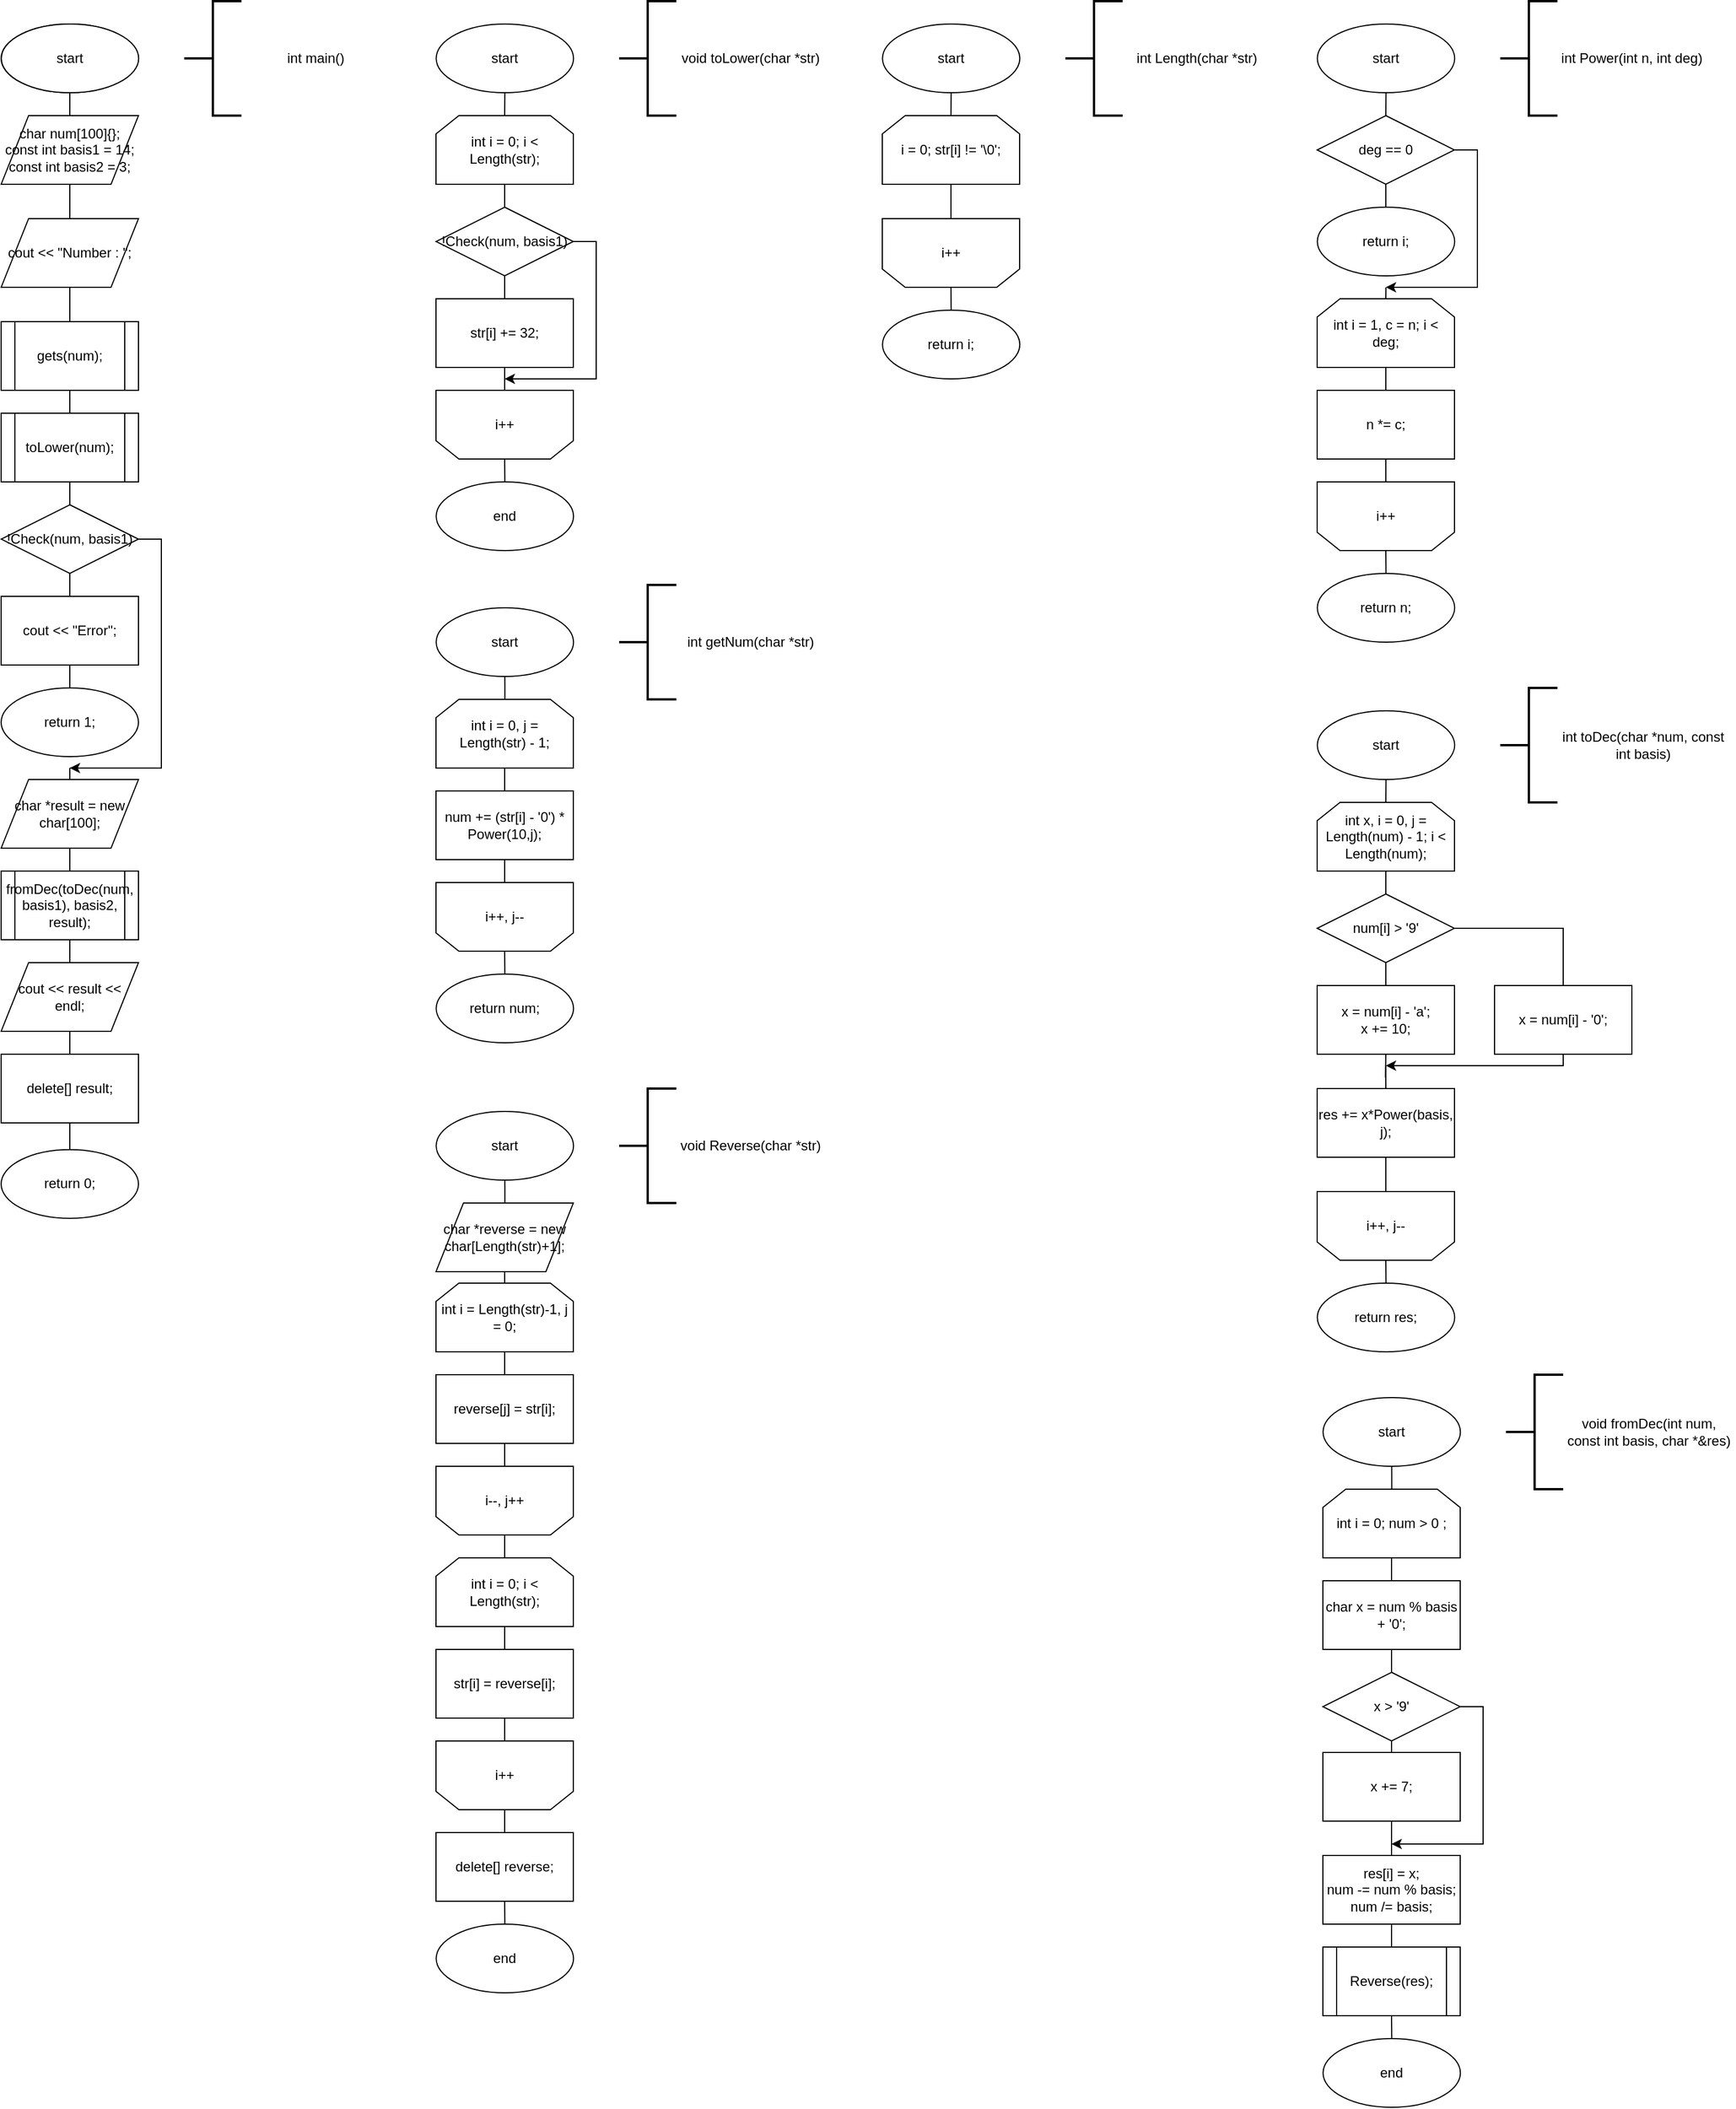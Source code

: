 <mxfile version="12.1.0" type="device" pages="1"><diagram id="AvV-n14CpJL2ZODsBju_" name="Page-1"><mxGraphModel dx="1443" dy="827" grid="1" gridSize="10" guides="1" tooltips="1" connect="1" arrows="1" fold="1" page="1" pageScale="1" pageWidth="1654" pageHeight="2336" math="0" shadow="0"><root><mxCell id="0"/><mxCell id="1" parent="0"/><mxCell id="4SJU9rsCnEx8kPvi0tnj-10" style="edgeStyle=orthogonalEdgeStyle;rounded=0;orthogonalLoop=1;jettySize=auto;html=1;exitX=0.5;exitY=1;exitDx=0;exitDy=0;entryX=0.5;entryY=0;entryDx=0;entryDy=0;endArrow=none;endFill=0;" edge="1" parent="1" source="4SJU9rsCnEx8kPvi0tnj-1" target="4SJU9rsCnEx8kPvi0tnj-8"><mxGeometry relative="1" as="geometry"/></mxCell><mxCell id="4SJU9rsCnEx8kPvi0tnj-1" value="start" style="ellipse;whiteSpace=wrap;html=1;" vertex="1" parent="1"><mxGeometry x="70" y="160" width="120" height="60" as="geometry"/></mxCell><mxCell id="4SJU9rsCnEx8kPvi0tnj-6" value="" style="strokeWidth=2;html=1;shape=mxgraph.flowchart.annotation_2;align=left;labelPosition=right;pointerEvents=1;connectable=0;" vertex="1" parent="1"><mxGeometry x="230" y="140" width="50" height="100" as="geometry"/></mxCell><mxCell id="4SJU9rsCnEx8kPvi0tnj-7" value="&lt;div&gt;int main()&lt;/div&gt;" style="text;html=1;strokeColor=none;fillColor=none;align=center;verticalAlign=middle;whiteSpace=wrap;rounded=0;" vertex="1" parent="1"><mxGeometry x="270" y="150" width="150" height="80" as="geometry"/></mxCell><mxCell id="4SJU9rsCnEx8kPvi0tnj-12" style="edgeStyle=orthogonalEdgeStyle;rounded=0;orthogonalLoop=1;jettySize=auto;html=1;exitX=0.5;exitY=1;exitDx=0;exitDy=0;entryX=0.5;entryY=0;entryDx=0;entryDy=0;endArrow=none;endFill=0;" edge="1" parent="1" source="4SJU9rsCnEx8kPvi0tnj-8" target="4SJU9rsCnEx8kPvi0tnj-11"><mxGeometry relative="1" as="geometry"/></mxCell><mxCell id="4SJU9rsCnEx8kPvi0tnj-8" value="&lt;div&gt;char num[100]{};&lt;/div&gt;&lt;div&gt;const int basis1 = 14;&lt;/div&gt;&lt;div&gt;const int basis2 = 3;&lt;/div&gt;" style="shape=parallelogram;perimeter=parallelogramPerimeter;whiteSpace=wrap;html=1;" vertex="1" parent="1"><mxGeometry x="70" y="240" width="120" height="60" as="geometry"/></mxCell><mxCell id="4SJU9rsCnEx8kPvi0tnj-14" style="edgeStyle=orthogonalEdgeStyle;rounded=0;orthogonalLoop=1;jettySize=auto;html=1;exitX=0.5;exitY=1;exitDx=0;exitDy=0;entryX=0.5;entryY=0;entryDx=0;entryDy=0;endArrow=none;endFill=0;" edge="1" parent="1" source="4SJU9rsCnEx8kPvi0tnj-11" target="4SJU9rsCnEx8kPvi0tnj-13"><mxGeometry relative="1" as="geometry"/></mxCell><mxCell id="4SJU9rsCnEx8kPvi0tnj-11" value="cout &amp;lt;&amp;lt; &quot;Number : &quot;;" style="shape=parallelogram;perimeter=parallelogramPerimeter;whiteSpace=wrap;html=1;" vertex="1" parent="1"><mxGeometry x="70" y="330" width="120" height="60" as="geometry"/></mxCell><mxCell id="4SJU9rsCnEx8kPvi0tnj-16" style="edgeStyle=orthogonalEdgeStyle;rounded=0;orthogonalLoop=1;jettySize=auto;html=1;exitX=0.5;exitY=1;exitDx=0;exitDy=0;entryX=0.5;entryY=0;entryDx=0;entryDy=0;endArrow=none;endFill=0;" edge="1" parent="1" source="4SJU9rsCnEx8kPvi0tnj-13" target="4SJU9rsCnEx8kPvi0tnj-15"><mxGeometry relative="1" as="geometry"/></mxCell><mxCell id="4SJU9rsCnEx8kPvi0tnj-13" value="gets(num);" style="shape=process;whiteSpace=wrap;html=1;backgroundOutline=1;" vertex="1" parent="1"><mxGeometry x="70" y="420" width="120" height="60" as="geometry"/></mxCell><mxCell id="4SJU9rsCnEx8kPvi0tnj-18" style="edgeStyle=orthogonalEdgeStyle;rounded=0;orthogonalLoop=1;jettySize=auto;html=1;exitX=0.5;exitY=1;exitDx=0;exitDy=0;entryX=0.5;entryY=0;entryDx=0;entryDy=0;endArrow=none;endFill=0;" edge="1" parent="1" source="4SJU9rsCnEx8kPvi0tnj-15" target="4SJU9rsCnEx8kPvi0tnj-17"><mxGeometry relative="1" as="geometry"/></mxCell><mxCell id="4SJU9rsCnEx8kPvi0tnj-15" value="toLower(num);" style="shape=process;whiteSpace=wrap;html=1;backgroundOutline=1;" vertex="1" parent="1"><mxGeometry x="70" y="500" width="120" height="60" as="geometry"/></mxCell><mxCell id="4SJU9rsCnEx8kPvi0tnj-22" style="edgeStyle=orthogonalEdgeStyle;rounded=0;orthogonalLoop=1;jettySize=auto;html=1;exitX=0.5;exitY=1;exitDx=0;exitDy=0;entryX=0.5;entryY=0;entryDx=0;entryDy=0;endArrow=none;endFill=0;" edge="1" parent="1" source="4SJU9rsCnEx8kPvi0tnj-17" target="4SJU9rsCnEx8kPvi0tnj-21"><mxGeometry relative="1" as="geometry"/></mxCell><mxCell id="4SJU9rsCnEx8kPvi0tnj-25" style="edgeStyle=orthogonalEdgeStyle;rounded=0;orthogonalLoop=1;jettySize=auto;html=1;exitX=1;exitY=0.5;exitDx=0;exitDy=0;endArrow=none;endFill=0;" edge="1" parent="1" source="4SJU9rsCnEx8kPvi0tnj-17"><mxGeometry relative="1" as="geometry"><mxPoint x="130.0" y="810" as="targetPoint"/><Array as="points"><mxPoint x="210" y="610"/><mxPoint x="210" y="810"/></Array></mxGeometry></mxCell><mxCell id="4SJU9rsCnEx8kPvi0tnj-17" value="!Check(num, basis1)" style="rhombus;whiteSpace=wrap;html=1;" vertex="1" parent="1"><mxGeometry x="70" y="580" width="120" height="60" as="geometry"/></mxCell><mxCell id="4SJU9rsCnEx8kPvi0tnj-19" value="return 1;" style="ellipse;whiteSpace=wrap;html=1;" vertex="1" parent="1"><mxGeometry x="70" y="740" width="120" height="60" as="geometry"/></mxCell><mxCell id="4SJU9rsCnEx8kPvi0tnj-23" style="edgeStyle=orthogonalEdgeStyle;rounded=0;orthogonalLoop=1;jettySize=auto;html=1;exitX=0.5;exitY=1;exitDx=0;exitDy=0;entryX=0.5;entryY=0;entryDx=0;entryDy=0;endArrow=none;endFill=0;" edge="1" parent="1" source="4SJU9rsCnEx8kPvi0tnj-21" target="4SJU9rsCnEx8kPvi0tnj-19"><mxGeometry relative="1" as="geometry"/></mxCell><mxCell id="4SJU9rsCnEx8kPvi0tnj-21" value="cout &amp;lt;&amp;lt; &quot;Error&quot;;" style="rounded=0;whiteSpace=wrap;html=1;" vertex="1" parent="1"><mxGeometry x="70" y="660" width="120" height="60" as="geometry"/></mxCell><mxCell id="4SJU9rsCnEx8kPvi0tnj-26" style="edgeStyle=orthogonalEdgeStyle;rounded=0;orthogonalLoop=1;jettySize=auto;html=1;endArrow=classic;endFill=1;" edge="1" parent="1"><mxGeometry relative="1" as="geometry"><mxPoint x="130" y="810" as="targetPoint"/><mxPoint x="150" y="810" as="sourcePoint"/></mxGeometry></mxCell><mxCell id="4SJU9rsCnEx8kPvi0tnj-27" style="edgeStyle=orthogonalEdgeStyle;rounded=0;orthogonalLoop=1;jettySize=auto;html=1;exitX=0.5;exitY=0;exitDx=0;exitDy=0;endArrow=none;endFill=0;" edge="1" parent="1" source="4SJU9rsCnEx8kPvi0tnj-24"><mxGeometry relative="1" as="geometry"><mxPoint x="130" y="810" as="targetPoint"/></mxGeometry></mxCell><mxCell id="4SJU9rsCnEx8kPvi0tnj-29" style="edgeStyle=orthogonalEdgeStyle;rounded=0;orthogonalLoop=1;jettySize=auto;html=1;exitX=0.5;exitY=1;exitDx=0;exitDy=0;endArrow=none;endFill=0;" edge="1" parent="1" source="4SJU9rsCnEx8kPvi0tnj-24" target="4SJU9rsCnEx8kPvi0tnj-28"><mxGeometry relative="1" as="geometry"/></mxCell><mxCell id="4SJU9rsCnEx8kPvi0tnj-24" value="char *result = new char[100];" style="shape=parallelogram;perimeter=parallelogramPerimeter;whiteSpace=wrap;html=1;" vertex="1" parent="1"><mxGeometry x="70" y="820" width="120" height="60" as="geometry"/></mxCell><mxCell id="4SJU9rsCnEx8kPvi0tnj-33" style="edgeStyle=orthogonalEdgeStyle;rounded=0;orthogonalLoop=1;jettySize=auto;html=1;exitX=0.5;exitY=1;exitDx=0;exitDy=0;entryX=0.5;entryY=0;entryDx=0;entryDy=0;endArrow=none;endFill=0;" edge="1" parent="1" source="4SJU9rsCnEx8kPvi0tnj-28" target="4SJU9rsCnEx8kPvi0tnj-32"><mxGeometry relative="1" as="geometry"/></mxCell><mxCell id="4SJU9rsCnEx8kPvi0tnj-28" value="fromDec(toDec(num, basis1), basis2, result);" style="shape=process;whiteSpace=wrap;html=1;backgroundOutline=1;" vertex="1" parent="1"><mxGeometry x="70" y="900" width="120" height="60" as="geometry"/></mxCell><mxCell id="4SJU9rsCnEx8kPvi0tnj-35" style="edgeStyle=orthogonalEdgeStyle;rounded=0;orthogonalLoop=1;jettySize=auto;html=1;entryX=0.5;entryY=0;entryDx=0;entryDy=0;endArrow=none;endFill=0;" edge="1" parent="1" source="4SJU9rsCnEx8kPvi0tnj-32" target="4SJU9rsCnEx8kPvi0tnj-34"><mxGeometry relative="1" as="geometry"/></mxCell><mxCell id="4SJU9rsCnEx8kPvi0tnj-32" value="cout &amp;lt;&amp;lt; result &amp;lt;&amp;lt; endl;" style="shape=parallelogram;perimeter=parallelogramPerimeter;whiteSpace=wrap;html=1;" vertex="1" parent="1"><mxGeometry x="70" y="980" width="120" height="60" as="geometry"/></mxCell><mxCell id="4SJU9rsCnEx8kPvi0tnj-37" style="edgeStyle=orthogonalEdgeStyle;rounded=0;orthogonalLoop=1;jettySize=auto;html=1;exitX=0.5;exitY=1;exitDx=0;exitDy=0;entryX=0.5;entryY=0;entryDx=0;entryDy=0;endArrow=none;endFill=0;" edge="1" parent="1" source="4SJU9rsCnEx8kPvi0tnj-34" target="4SJU9rsCnEx8kPvi0tnj-36"><mxGeometry relative="1" as="geometry"/></mxCell><mxCell id="4SJU9rsCnEx8kPvi0tnj-34" value="delete[] result;" style="rounded=0;whiteSpace=wrap;html=1;" vertex="1" parent="1"><mxGeometry x="70" y="1060" width="120" height="60" as="geometry"/></mxCell><mxCell id="4SJU9rsCnEx8kPvi0tnj-36" value="return 0;" style="ellipse;whiteSpace=wrap;html=1;" vertex="1" parent="1"><mxGeometry x="70" y="1143.333" width="120" height="60" as="geometry"/></mxCell><mxCell id="4SJU9rsCnEx8kPvi0tnj-38" value="start" style="ellipse;whiteSpace=wrap;html=1;" vertex="1" parent="1"><mxGeometry x="70.167" y="160" width="120" height="60" as="geometry"/></mxCell><mxCell id="4SJU9rsCnEx8kPvi0tnj-48" style="edgeStyle=orthogonalEdgeStyle;rounded=0;orthogonalLoop=1;jettySize=auto;html=1;exitX=0.5;exitY=1;exitDx=0;exitDy=0;entryX=0.5;entryY=0;entryDx=0;entryDy=0;endArrow=none;endFill=0;" edge="1" parent="1" source="4SJU9rsCnEx8kPvi0tnj-39" target="4SJU9rsCnEx8kPvi0tnj-42"><mxGeometry relative="1" as="geometry"/></mxCell><mxCell id="4SJU9rsCnEx8kPvi0tnj-39" value="start" style="ellipse;whiteSpace=wrap;html=1;" vertex="1" parent="1"><mxGeometry x="450.167" y="160" width="120" height="60" as="geometry"/></mxCell><mxCell id="4SJU9rsCnEx8kPvi0tnj-40" value="" style="strokeWidth=2;html=1;shape=mxgraph.flowchart.annotation_2;align=left;labelPosition=right;pointerEvents=1;connectable=0;" vertex="1" parent="1"><mxGeometry x="610" y="140" width="50" height="100" as="geometry"/></mxCell><mxCell id="4SJU9rsCnEx8kPvi0tnj-41" value="&lt;div&gt;void toLower(char *str)&lt;/div&gt;" style="text;html=1;strokeColor=none;fillColor=none;align=center;verticalAlign=middle;whiteSpace=wrap;rounded=0;" vertex="1" parent="1"><mxGeometry x="650" y="150" width="150" height="80" as="geometry"/></mxCell><mxCell id="4SJU9rsCnEx8kPvi0tnj-49" style="edgeStyle=orthogonalEdgeStyle;rounded=0;orthogonalLoop=1;jettySize=auto;html=1;entryX=0.5;entryY=0;entryDx=0;entryDy=0;endArrow=none;endFill=0;" edge="1" parent="1" source="4SJU9rsCnEx8kPvi0tnj-42" target="4SJU9rsCnEx8kPvi0tnj-44"><mxGeometry relative="1" as="geometry"/></mxCell><mxCell id="4SJU9rsCnEx8kPvi0tnj-42" value="int i = 0; i &amp;lt; Length(str);" style="shape=loopLimit;whiteSpace=wrap;html=1;" vertex="1" parent="1"><mxGeometry x="450" y="240" width="120" height="60" as="geometry"/></mxCell><mxCell id="4SJU9rsCnEx8kPvi0tnj-43" value="i++" style="shape=loopLimit;whiteSpace=wrap;html=1;direction=west;" vertex="1" parent="1"><mxGeometry x="450" y="480" width="120" height="60" as="geometry"/></mxCell><mxCell id="4SJU9rsCnEx8kPvi0tnj-51" style="edgeStyle=orthogonalEdgeStyle;rounded=0;orthogonalLoop=1;jettySize=auto;html=1;exitX=0.5;exitY=1;exitDx=0;exitDy=0;entryX=0.5;entryY=0;entryDx=0;entryDy=0;endArrow=none;endFill=0;" edge="1" parent="1" source="4SJU9rsCnEx8kPvi0tnj-44" target="4SJU9rsCnEx8kPvi0tnj-50"><mxGeometry relative="1" as="geometry"/></mxCell><mxCell id="4SJU9rsCnEx8kPvi0tnj-53" style="edgeStyle=orthogonalEdgeStyle;rounded=0;orthogonalLoop=1;jettySize=auto;html=1;exitX=1;exitY=0.5;exitDx=0;exitDy=0;endArrow=classic;endFill=1;" edge="1" parent="1" source="4SJU9rsCnEx8kPvi0tnj-44"><mxGeometry relative="1" as="geometry"><mxPoint x="510" y="470" as="targetPoint"/><Array as="points"><mxPoint x="590" y="350"/><mxPoint x="590" y="470"/><mxPoint x="510" y="470"/></Array></mxGeometry></mxCell><mxCell id="4SJU9rsCnEx8kPvi0tnj-44" value="!Check(num, basis1)" style="rhombus;whiteSpace=wrap;html=1;" vertex="1" parent="1"><mxGeometry x="450" y="320" width="120" height="60" as="geometry"/></mxCell><mxCell id="4SJU9rsCnEx8kPvi0tnj-52" style="edgeStyle=orthogonalEdgeStyle;rounded=0;orthogonalLoop=1;jettySize=auto;html=1;exitX=0.5;exitY=1;exitDx=0;exitDy=0;entryX=0.5;entryY=1;entryDx=0;entryDy=0;endArrow=none;endFill=0;" edge="1" parent="1" source="4SJU9rsCnEx8kPvi0tnj-50" target="4SJU9rsCnEx8kPvi0tnj-43"><mxGeometry relative="1" as="geometry"/></mxCell><mxCell id="4SJU9rsCnEx8kPvi0tnj-50" value="str[i] += 32;" style="rounded=0;whiteSpace=wrap;html=1;" vertex="1" parent="1"><mxGeometry x="450" y="400" width="120" height="60" as="geometry"/></mxCell><mxCell id="4SJU9rsCnEx8kPvi0tnj-55" style="edgeStyle=orthogonalEdgeStyle;rounded=0;orthogonalLoop=1;jettySize=auto;html=1;exitX=0.5;exitY=0;exitDx=0;exitDy=0;entryX=0.5;entryY=0;entryDx=0;entryDy=0;endArrow=none;endFill=0;" edge="1" parent="1" source="4SJU9rsCnEx8kPvi0tnj-54" target="4SJU9rsCnEx8kPvi0tnj-43"><mxGeometry relative="1" as="geometry"/></mxCell><mxCell id="4SJU9rsCnEx8kPvi0tnj-54" value="end" style="ellipse;whiteSpace=wrap;html=1;" vertex="1" parent="1"><mxGeometry x="450.167" y="560" width="120" height="60" as="geometry"/></mxCell><mxCell id="4SJU9rsCnEx8kPvi0tnj-60" style="edgeStyle=orthogonalEdgeStyle;rounded=0;orthogonalLoop=1;jettySize=auto;html=1;exitX=0.5;exitY=1;exitDx=0;exitDy=0;entryX=0.5;entryY=0;entryDx=0;entryDy=0;endArrow=none;endFill=0;" edge="1" parent="1" source="4SJU9rsCnEx8kPvi0tnj-56" target="4SJU9rsCnEx8kPvi0tnj-59"><mxGeometry relative="1" as="geometry"/></mxCell><mxCell id="4SJU9rsCnEx8kPvi0tnj-56" value="start" style="ellipse;whiteSpace=wrap;html=1;" vertex="1" parent="1"><mxGeometry x="840.167" y="160" width="120" height="60" as="geometry"/></mxCell><mxCell id="4SJU9rsCnEx8kPvi0tnj-57" value="" style="strokeWidth=2;html=1;shape=mxgraph.flowchart.annotation_2;align=left;labelPosition=right;pointerEvents=1;connectable=0;" vertex="1" parent="1"><mxGeometry x="1000" y="140" width="50" height="100" as="geometry"/></mxCell><mxCell id="4SJU9rsCnEx8kPvi0tnj-58" value="&lt;div&gt;int Length(char *str)&lt;/div&gt;" style="text;html=1;strokeColor=none;fillColor=none;align=center;verticalAlign=middle;whiteSpace=wrap;rounded=0;" vertex="1" parent="1"><mxGeometry x="1040" y="150" width="150" height="80" as="geometry"/></mxCell><mxCell id="4SJU9rsCnEx8kPvi0tnj-62" style="edgeStyle=orthogonalEdgeStyle;rounded=0;orthogonalLoop=1;jettySize=auto;html=1;exitX=0.5;exitY=1;exitDx=0;exitDy=0;endArrow=none;endFill=0;entryX=0.5;entryY=1;entryDx=0;entryDy=0;" edge="1" parent="1" source="4SJU9rsCnEx8kPvi0tnj-59" target="4SJU9rsCnEx8kPvi0tnj-61"><mxGeometry relative="1" as="geometry"><mxPoint x="900" y="320" as="targetPoint"/></mxGeometry></mxCell><mxCell id="4SJU9rsCnEx8kPvi0tnj-59" value="i = 0; str[i] != '\0';" style="shape=loopLimit;whiteSpace=wrap;html=1;" vertex="1" parent="1"><mxGeometry x="840" y="240" width="120" height="60" as="geometry"/></mxCell><mxCell id="4SJU9rsCnEx8kPvi0tnj-64" style="edgeStyle=orthogonalEdgeStyle;rounded=0;orthogonalLoop=1;jettySize=auto;html=1;exitX=0.5;exitY=0;exitDx=0;exitDy=0;entryX=0.5;entryY=0;entryDx=0;entryDy=0;endArrow=none;endFill=0;" edge="1" parent="1" source="4SJU9rsCnEx8kPvi0tnj-61" target="4SJU9rsCnEx8kPvi0tnj-63"><mxGeometry relative="1" as="geometry"/></mxCell><mxCell id="4SJU9rsCnEx8kPvi0tnj-61" value="i++" style="shape=loopLimit;whiteSpace=wrap;html=1;direction=west;" vertex="1" parent="1"><mxGeometry x="840" y="330" width="120" height="60" as="geometry"/></mxCell><mxCell id="4SJU9rsCnEx8kPvi0tnj-63" value="return i;" style="ellipse;whiteSpace=wrap;html=1;" vertex="1" parent="1"><mxGeometry x="840.167" y="410" width="120" height="60" as="geometry"/></mxCell><mxCell id="4SJU9rsCnEx8kPvi0tnj-65" value="&lt;div&gt;int Power(int n, int deg)&lt;/div&gt;" style="text;html=1;strokeColor=none;fillColor=none;align=center;verticalAlign=middle;whiteSpace=wrap;rounded=0;" vertex="1" parent="1"><mxGeometry x="1420" y="150" width="150" height="80" as="geometry"/></mxCell><mxCell id="4SJU9rsCnEx8kPvi0tnj-66" value="" style="strokeWidth=2;html=1;shape=mxgraph.flowchart.annotation_2;align=left;labelPosition=right;pointerEvents=1;connectable=0;" vertex="1" parent="1"><mxGeometry x="1380" y="140" width="50" height="100" as="geometry"/></mxCell><mxCell id="4SJU9rsCnEx8kPvi0tnj-69" style="edgeStyle=orthogonalEdgeStyle;rounded=0;orthogonalLoop=1;jettySize=auto;html=1;exitX=0.5;exitY=1;exitDx=0;exitDy=0;entryX=0.5;entryY=0;entryDx=0;entryDy=0;endArrow=none;endFill=0;" edge="1" parent="1" source="4SJU9rsCnEx8kPvi0tnj-67" target="4SJU9rsCnEx8kPvi0tnj-68"><mxGeometry relative="1" as="geometry"/></mxCell><mxCell id="4SJU9rsCnEx8kPvi0tnj-67" value="start" style="ellipse;whiteSpace=wrap;html=1;" vertex="1" parent="1"><mxGeometry x="1220.167" y="160" width="120" height="60" as="geometry"/></mxCell><mxCell id="4SJU9rsCnEx8kPvi0tnj-71" style="edgeStyle=orthogonalEdgeStyle;rounded=0;orthogonalLoop=1;jettySize=auto;html=1;exitX=0.5;exitY=1;exitDx=0;exitDy=0;endArrow=none;endFill=0;" edge="1" parent="1" source="4SJU9rsCnEx8kPvi0tnj-68" target="4SJU9rsCnEx8kPvi0tnj-70"><mxGeometry relative="1" as="geometry"/></mxCell><mxCell id="4SJU9rsCnEx8kPvi0tnj-73" style="edgeStyle=orthogonalEdgeStyle;rounded=0;orthogonalLoop=1;jettySize=auto;html=1;exitX=1;exitY=0.5;exitDx=0;exitDy=0;endArrow=classic;endFill=1;" edge="1" parent="1" source="4SJU9rsCnEx8kPvi0tnj-68"><mxGeometry relative="1" as="geometry"><mxPoint x="1280" y="390" as="targetPoint"/><Array as="points"><mxPoint x="1360" y="270"/><mxPoint x="1360" y="390"/><mxPoint x="1280" y="390"/></Array></mxGeometry></mxCell><mxCell id="4SJU9rsCnEx8kPvi0tnj-68" value="deg == 0" style="rhombus;whiteSpace=wrap;html=1;" vertex="1" parent="1"><mxGeometry x="1220" y="240" width="120" height="60" as="geometry"/></mxCell><mxCell id="4SJU9rsCnEx8kPvi0tnj-70" value="return i;" style="ellipse;whiteSpace=wrap;html=1;" vertex="1" parent="1"><mxGeometry x="1220.167" y="320" width="120" height="60" as="geometry"/></mxCell><mxCell id="4SJU9rsCnEx8kPvi0tnj-74" style="edgeStyle=orthogonalEdgeStyle;rounded=0;orthogonalLoop=1;jettySize=auto;html=1;exitX=0.5;exitY=0;exitDx=0;exitDy=0;endArrow=none;endFill=0;" edge="1" parent="1" source="4SJU9rsCnEx8kPvi0tnj-72"><mxGeometry relative="1" as="geometry"><mxPoint x="1280.111" y="390.111" as="targetPoint"/></mxGeometry></mxCell><mxCell id="4SJU9rsCnEx8kPvi0tnj-77" style="edgeStyle=orthogonalEdgeStyle;rounded=0;orthogonalLoop=1;jettySize=auto;html=1;exitX=0.5;exitY=1;exitDx=0;exitDy=0;entryX=0.5;entryY=0;entryDx=0;entryDy=0;endArrow=none;endFill=0;" edge="1" parent="1" source="4SJU9rsCnEx8kPvi0tnj-72" target="4SJU9rsCnEx8kPvi0tnj-75"><mxGeometry relative="1" as="geometry"/></mxCell><mxCell id="4SJU9rsCnEx8kPvi0tnj-72" value="int i = 1, c = n; i &amp;lt; deg;" style="shape=loopLimit;whiteSpace=wrap;html=1;" vertex="1" parent="1"><mxGeometry x="1220" y="400" width="120" height="60" as="geometry"/></mxCell><mxCell id="4SJU9rsCnEx8kPvi0tnj-79" style="edgeStyle=orthogonalEdgeStyle;rounded=0;orthogonalLoop=1;jettySize=auto;html=1;exitX=0.5;exitY=1;exitDx=0;exitDy=0;entryX=0.5;entryY=1;entryDx=0;entryDy=0;endArrow=none;endFill=0;" edge="1" parent="1" source="4SJU9rsCnEx8kPvi0tnj-75" target="4SJU9rsCnEx8kPvi0tnj-78"><mxGeometry relative="1" as="geometry"/></mxCell><mxCell id="4SJU9rsCnEx8kPvi0tnj-75" value="n *= c;" style="rounded=0;whiteSpace=wrap;html=1;" vertex="1" parent="1"><mxGeometry x="1220" y="480" width="120" height="60" as="geometry"/></mxCell><mxCell id="4SJU9rsCnEx8kPvi0tnj-81" style="edgeStyle=orthogonalEdgeStyle;rounded=0;orthogonalLoop=1;jettySize=auto;html=1;exitX=0.5;exitY=0;exitDx=0;exitDy=0;entryX=0.5;entryY=0;entryDx=0;entryDy=0;endArrow=none;endFill=0;" edge="1" parent="1" source="4SJU9rsCnEx8kPvi0tnj-78" target="4SJU9rsCnEx8kPvi0tnj-80"><mxGeometry relative="1" as="geometry"/></mxCell><mxCell id="4SJU9rsCnEx8kPvi0tnj-78" value="i++" style="shape=loopLimit;whiteSpace=wrap;html=1;direction=west;" vertex="1" parent="1"><mxGeometry x="1220" y="560" width="120" height="60" as="geometry"/></mxCell><mxCell id="4SJU9rsCnEx8kPvi0tnj-80" value="return n;" style="ellipse;whiteSpace=wrap;html=1;" vertex="1" parent="1"><mxGeometry x="1220.167" y="640" width="120" height="60" as="geometry"/></mxCell><mxCell id="4SJU9rsCnEx8kPvi0tnj-88" style="edgeStyle=orthogonalEdgeStyle;rounded=0;orthogonalLoop=1;jettySize=auto;html=1;exitX=0.5;exitY=1;exitDx=0;exitDy=0;endArrow=none;endFill=0;" edge="1" parent="1" source="4SJU9rsCnEx8kPvi0tnj-82" target="4SJU9rsCnEx8kPvi0tnj-85"><mxGeometry relative="1" as="geometry"/></mxCell><mxCell id="4SJU9rsCnEx8kPvi0tnj-82" value="start" style="ellipse;whiteSpace=wrap;html=1;" vertex="1" parent="1"><mxGeometry x="450.167" y="670" width="120" height="60" as="geometry"/></mxCell><mxCell id="4SJU9rsCnEx8kPvi0tnj-83" value="" style="strokeWidth=2;html=1;shape=mxgraph.flowchart.annotation_2;align=left;labelPosition=right;pointerEvents=1;connectable=0;" vertex="1" parent="1"><mxGeometry x="610" y="650" width="50" height="100" as="geometry"/></mxCell><mxCell id="4SJU9rsCnEx8kPvi0tnj-84" value="&lt;div&gt;int getNum(char *str)&lt;/div&gt;" style="text;html=1;strokeColor=none;fillColor=none;align=center;verticalAlign=middle;whiteSpace=wrap;rounded=0;" vertex="1" parent="1"><mxGeometry x="650" y="660" width="150" height="80" as="geometry"/></mxCell><mxCell id="4SJU9rsCnEx8kPvi0tnj-89" style="edgeStyle=orthogonalEdgeStyle;rounded=0;orthogonalLoop=1;jettySize=auto;html=1;exitX=0.5;exitY=1;exitDx=0;exitDy=0;entryX=0.5;entryY=0;entryDx=0;entryDy=0;endArrow=none;endFill=0;" edge="1" parent="1" source="4SJU9rsCnEx8kPvi0tnj-85" target="4SJU9rsCnEx8kPvi0tnj-86"><mxGeometry relative="1" as="geometry"/></mxCell><mxCell id="4SJU9rsCnEx8kPvi0tnj-85" value="int i = 0, j = Length(str) - 1;" style="shape=loopLimit;whiteSpace=wrap;html=1;" vertex="1" parent="1"><mxGeometry x="450" y="750" width="120" height="60" as="geometry"/></mxCell><mxCell id="4SJU9rsCnEx8kPvi0tnj-90" style="edgeStyle=orthogonalEdgeStyle;rounded=0;orthogonalLoop=1;jettySize=auto;html=1;exitX=0.5;exitY=1;exitDx=0;exitDy=0;entryX=0.5;entryY=1;entryDx=0;entryDy=0;endArrow=none;endFill=0;" edge="1" parent="1" source="4SJU9rsCnEx8kPvi0tnj-86" target="4SJU9rsCnEx8kPvi0tnj-87"><mxGeometry relative="1" as="geometry"/></mxCell><mxCell id="4SJU9rsCnEx8kPvi0tnj-86" value="num += (str[i] - '0') * Power(10,j);" style="rounded=0;whiteSpace=wrap;html=1;" vertex="1" parent="1"><mxGeometry x="450" y="830" width="120" height="60" as="geometry"/></mxCell><mxCell id="4SJU9rsCnEx8kPvi0tnj-92" style="edgeStyle=orthogonalEdgeStyle;rounded=0;orthogonalLoop=1;jettySize=auto;html=1;exitX=0.5;exitY=0;exitDx=0;exitDy=0;entryX=0.5;entryY=0;entryDx=0;entryDy=0;endArrow=none;endFill=0;" edge="1" parent="1" source="4SJU9rsCnEx8kPvi0tnj-87" target="4SJU9rsCnEx8kPvi0tnj-91"><mxGeometry relative="1" as="geometry"/></mxCell><mxCell id="4SJU9rsCnEx8kPvi0tnj-87" value="i++, j--" style="shape=loopLimit;whiteSpace=wrap;html=1;direction=west;" vertex="1" parent="1"><mxGeometry x="450" y="910" width="120" height="60" as="geometry"/></mxCell><mxCell id="4SJU9rsCnEx8kPvi0tnj-91" value="return num;" style="ellipse;whiteSpace=wrap;html=1;" vertex="1" parent="1"><mxGeometry x="450.167" y="990" width="120" height="60" as="geometry"/></mxCell><mxCell id="4SJU9rsCnEx8kPvi0tnj-97" style="edgeStyle=orthogonalEdgeStyle;rounded=0;orthogonalLoop=1;jettySize=auto;html=1;exitX=0.5;exitY=1;exitDx=0;exitDy=0;endArrow=none;endFill=0;" edge="1" parent="1" source="4SJU9rsCnEx8kPvi0tnj-93" target="4SJU9rsCnEx8kPvi0tnj-96"><mxGeometry relative="1" as="geometry"/></mxCell><mxCell id="4SJU9rsCnEx8kPvi0tnj-93" value="start" style="ellipse;whiteSpace=wrap;html=1;" vertex="1" parent="1"><mxGeometry x="450.167" y="1110" width="120" height="60" as="geometry"/></mxCell><mxCell id="4SJU9rsCnEx8kPvi0tnj-94" value="" style="strokeWidth=2;html=1;shape=mxgraph.flowchart.annotation_2;align=left;labelPosition=right;pointerEvents=1;connectable=0;" vertex="1" parent="1"><mxGeometry x="610" y="1090" width="50" height="100" as="geometry"/></mxCell><mxCell id="4SJU9rsCnEx8kPvi0tnj-95" value="&lt;div&gt;void Reverse(char *str)&lt;/div&gt;" style="text;html=1;strokeColor=none;fillColor=none;align=center;verticalAlign=middle;whiteSpace=wrap;rounded=0;" vertex="1" parent="1"><mxGeometry x="650" y="1100" width="150" height="80" as="geometry"/></mxCell><mxCell id="4SJU9rsCnEx8kPvi0tnj-103" style="edgeStyle=orthogonalEdgeStyle;rounded=0;orthogonalLoop=1;jettySize=auto;html=1;exitX=0.5;exitY=1;exitDx=0;exitDy=0;entryX=0.5;entryY=0;entryDx=0;entryDy=0;endArrow=none;endFill=0;" edge="1" parent="1" source="4SJU9rsCnEx8kPvi0tnj-96" target="4SJU9rsCnEx8kPvi0tnj-99"><mxGeometry relative="1" as="geometry"/></mxCell><mxCell id="4SJU9rsCnEx8kPvi0tnj-96" value="char *reverse = new char[Length(str)+1];" style="shape=parallelogram;perimeter=parallelogramPerimeter;whiteSpace=wrap;html=1;" vertex="1" parent="1"><mxGeometry x="450" y="1190" width="120" height="60" as="geometry"/></mxCell><mxCell id="4SJU9rsCnEx8kPvi0tnj-98" style="edgeStyle=orthogonalEdgeStyle;rounded=0;orthogonalLoop=1;jettySize=auto;html=1;exitX=0.5;exitY=1;exitDx=0;exitDy=0;entryX=0.5;entryY=0;entryDx=0;entryDy=0;endArrow=none;endFill=0;" edge="1" source="4SJU9rsCnEx8kPvi0tnj-99" target="4SJU9rsCnEx8kPvi0tnj-101" parent="1"><mxGeometry relative="1" as="geometry"/></mxCell><mxCell id="4SJU9rsCnEx8kPvi0tnj-99" value="int i = Length(str)-1, j = 0;" style="shape=loopLimit;whiteSpace=wrap;html=1;" vertex="1" parent="1"><mxGeometry x="450" y="1260" width="120" height="60" as="geometry"/></mxCell><mxCell id="4SJU9rsCnEx8kPvi0tnj-100" style="edgeStyle=orthogonalEdgeStyle;rounded=0;orthogonalLoop=1;jettySize=auto;html=1;exitX=0.5;exitY=1;exitDx=0;exitDy=0;entryX=0.5;entryY=1;entryDx=0;entryDy=0;endArrow=none;endFill=0;" edge="1" source="4SJU9rsCnEx8kPvi0tnj-101" target="4SJU9rsCnEx8kPvi0tnj-102" parent="1"><mxGeometry relative="1" as="geometry"/></mxCell><mxCell id="4SJU9rsCnEx8kPvi0tnj-101" value="reverse[j] = str[i];" style="rounded=0;whiteSpace=wrap;html=1;" vertex="1" parent="1"><mxGeometry x="450" y="1340" width="120" height="60" as="geometry"/></mxCell><mxCell id="4SJU9rsCnEx8kPvi0tnj-102" value="i--, j++" style="shape=loopLimit;whiteSpace=wrap;html=1;direction=west;" vertex="1" parent="1"><mxGeometry x="450" y="1420" width="120" height="60" as="geometry"/></mxCell><mxCell id="4SJU9rsCnEx8kPvi0tnj-104" style="edgeStyle=orthogonalEdgeStyle;rounded=0;orthogonalLoop=1;jettySize=auto;html=1;exitX=0.5;exitY=1;exitDx=0;exitDy=0;endArrow=none;endFill=0;" edge="1" parent="1" source="4SJU9rsCnEx8kPvi0tnj-99" target="4SJU9rsCnEx8kPvi0tnj-99"><mxGeometry relative="1" as="geometry"/></mxCell><mxCell id="4SJU9rsCnEx8kPvi0tnj-105" style="edgeStyle=orthogonalEdgeStyle;rounded=0;orthogonalLoop=1;jettySize=auto;html=1;exitX=0.5;exitY=0;exitDx=0;exitDy=0;entryX=0.5;entryY=0;entryDx=0;entryDy=0;endArrow=none;endFill=0;" edge="1" target="4SJU9rsCnEx8kPvi0tnj-107" parent="1" source="4SJU9rsCnEx8kPvi0tnj-102"><mxGeometry relative="1" as="geometry"><mxPoint x="510" y="1490" as="sourcePoint"/></mxGeometry></mxCell><mxCell id="4SJU9rsCnEx8kPvi0tnj-106" style="edgeStyle=orthogonalEdgeStyle;rounded=0;orthogonalLoop=1;jettySize=auto;html=1;exitX=0.5;exitY=1;exitDx=0;exitDy=0;entryX=0.5;entryY=0;entryDx=0;entryDy=0;endArrow=none;endFill=0;" edge="1" source="4SJU9rsCnEx8kPvi0tnj-107" target="4SJU9rsCnEx8kPvi0tnj-109" parent="1"><mxGeometry relative="1" as="geometry"/></mxCell><mxCell id="4SJU9rsCnEx8kPvi0tnj-107" value="int i = 0; i &amp;lt; Length(str);" style="shape=loopLimit;whiteSpace=wrap;html=1;" vertex="1" parent="1"><mxGeometry x="450" y="1500" width="120" height="60" as="geometry"/></mxCell><mxCell id="4SJU9rsCnEx8kPvi0tnj-108" style="edgeStyle=orthogonalEdgeStyle;rounded=0;orthogonalLoop=1;jettySize=auto;html=1;exitX=0.5;exitY=1;exitDx=0;exitDy=0;entryX=0.5;entryY=1;entryDx=0;entryDy=0;endArrow=none;endFill=0;" edge="1" source="4SJU9rsCnEx8kPvi0tnj-109" target="4SJU9rsCnEx8kPvi0tnj-110" parent="1"><mxGeometry relative="1" as="geometry"/></mxCell><mxCell id="4SJU9rsCnEx8kPvi0tnj-109" value="str[i] = reverse[i];" style="rounded=0;whiteSpace=wrap;html=1;" vertex="1" parent="1"><mxGeometry x="450" y="1580" width="120" height="60" as="geometry"/></mxCell><mxCell id="4SJU9rsCnEx8kPvi0tnj-113" style="edgeStyle=orthogonalEdgeStyle;rounded=0;orthogonalLoop=1;jettySize=auto;html=1;exitX=0.5;exitY=0;exitDx=0;exitDy=0;entryX=0.5;entryY=0;entryDx=0;entryDy=0;endArrow=none;endFill=0;" edge="1" parent="1" source="4SJU9rsCnEx8kPvi0tnj-110" target="4SJU9rsCnEx8kPvi0tnj-112"><mxGeometry relative="1" as="geometry"/></mxCell><mxCell id="4SJU9rsCnEx8kPvi0tnj-110" value="i++" style="shape=loopLimit;whiteSpace=wrap;html=1;direction=west;" vertex="1" parent="1"><mxGeometry x="450" y="1660" width="120" height="60" as="geometry"/></mxCell><mxCell id="4SJU9rsCnEx8kPvi0tnj-111" style="edgeStyle=orthogonalEdgeStyle;rounded=0;orthogonalLoop=1;jettySize=auto;html=1;exitX=0.5;exitY=1;exitDx=0;exitDy=0;endArrow=none;endFill=0;" edge="1" source="4SJU9rsCnEx8kPvi0tnj-107" target="4SJU9rsCnEx8kPvi0tnj-107" parent="1"><mxGeometry relative="1" as="geometry"/></mxCell><mxCell id="4SJU9rsCnEx8kPvi0tnj-115" style="edgeStyle=orthogonalEdgeStyle;rounded=0;orthogonalLoop=1;jettySize=auto;html=1;exitX=0.5;exitY=1;exitDx=0;exitDy=0;entryX=0.5;entryY=0;entryDx=0;entryDy=0;endArrow=none;endFill=0;" edge="1" parent="1" source="4SJU9rsCnEx8kPvi0tnj-112" target="4SJU9rsCnEx8kPvi0tnj-114"><mxGeometry relative="1" as="geometry"/></mxCell><mxCell id="4SJU9rsCnEx8kPvi0tnj-112" value="delete[] reverse;" style="rounded=0;whiteSpace=wrap;html=1;" vertex="1" parent="1"><mxGeometry x="450" y="1740" width="120" height="60" as="geometry"/></mxCell><mxCell id="4SJU9rsCnEx8kPvi0tnj-114" value="end" style="ellipse;whiteSpace=wrap;html=1;" vertex="1" parent="1"><mxGeometry x="450.167" y="1820" width="120" height="60" as="geometry"/></mxCell><mxCell id="4SJU9rsCnEx8kPvi0tnj-129" style="edgeStyle=orthogonalEdgeStyle;rounded=0;orthogonalLoop=1;jettySize=auto;html=1;exitX=0.5;exitY=1;exitDx=0;exitDy=0;entryX=0.5;entryY=0;entryDx=0;entryDy=0;endArrow=none;endFill=0;" edge="1" parent="1" source="4SJU9rsCnEx8kPvi0tnj-118" target="4SJU9rsCnEx8kPvi0tnj-122"><mxGeometry relative="1" as="geometry"/></mxCell><mxCell id="4SJU9rsCnEx8kPvi0tnj-118" value="start" style="ellipse;whiteSpace=wrap;html=1;" vertex="1" parent="1"><mxGeometry x="1220.167" y="760" width="120" height="60" as="geometry"/></mxCell><mxCell id="4SJU9rsCnEx8kPvi0tnj-119" value="" style="strokeWidth=2;html=1;shape=mxgraph.flowchart.annotation_2;align=left;labelPosition=right;pointerEvents=1;connectable=0;" vertex="1" parent="1"><mxGeometry x="1380" y="740" width="50" height="100" as="geometry"/></mxCell><mxCell id="4SJU9rsCnEx8kPvi0tnj-120" value="&lt;div&gt;int toDec(char *num, const int basis)&lt;/div&gt;" style="text;html=1;strokeColor=none;fillColor=none;align=center;verticalAlign=middle;whiteSpace=wrap;rounded=0;" vertex="1" parent="1"><mxGeometry x="1430" y="750" width="150" height="80" as="geometry"/></mxCell><mxCell id="4SJU9rsCnEx8kPvi0tnj-121" style="edgeStyle=orthogonalEdgeStyle;rounded=0;orthogonalLoop=1;jettySize=auto;html=1;entryX=0.5;entryY=0;entryDx=0;entryDy=0;endArrow=none;endFill=0;" edge="1" source="4SJU9rsCnEx8kPvi0tnj-122" target="4SJU9rsCnEx8kPvi0tnj-126" parent="1"><mxGeometry relative="1" as="geometry"/></mxCell><mxCell id="4SJU9rsCnEx8kPvi0tnj-122" value="int x, i = 0, j = Length(num) - 1; i &amp;lt; Length(num);" style="shape=loopLimit;whiteSpace=wrap;html=1;" vertex="1" parent="1"><mxGeometry x="1220" y="840" width="120" height="60" as="geometry"/></mxCell><mxCell id="4SJU9rsCnEx8kPvi0tnj-124" style="edgeStyle=orthogonalEdgeStyle;rounded=0;orthogonalLoop=1;jettySize=auto;html=1;exitX=0.5;exitY=1;exitDx=0;exitDy=0;entryX=0.5;entryY=0;entryDx=0;entryDy=0;endArrow=none;endFill=0;" edge="1" source="4SJU9rsCnEx8kPvi0tnj-126" target="4SJU9rsCnEx8kPvi0tnj-128" parent="1"><mxGeometry relative="1" as="geometry"/></mxCell><mxCell id="4SJU9rsCnEx8kPvi0tnj-132" style="edgeStyle=orthogonalEdgeStyle;rounded=0;orthogonalLoop=1;jettySize=auto;html=1;exitX=1;exitY=0.5;exitDx=0;exitDy=0;entryX=0.5;entryY=0;entryDx=0;entryDy=0;endArrow=none;endFill=0;" edge="1" parent="1" source="4SJU9rsCnEx8kPvi0tnj-126" target="4SJU9rsCnEx8kPvi0tnj-131"><mxGeometry relative="1" as="geometry"/></mxCell><mxCell id="4SJU9rsCnEx8kPvi0tnj-126" value="num[i] &amp;gt; '9'" style="rhombus;whiteSpace=wrap;html=1;" vertex="1" parent="1"><mxGeometry x="1220" y="920" width="120" height="60" as="geometry"/></mxCell><mxCell id="4SJU9rsCnEx8kPvi0tnj-127" style="edgeStyle=orthogonalEdgeStyle;rounded=0;orthogonalLoop=1;jettySize=auto;html=1;exitX=0.5;exitY=1;exitDx=0;exitDy=0;entryX=0.5;entryY=1;entryDx=0;entryDy=0;endArrow=none;endFill=0;" edge="1" source="4SJU9rsCnEx8kPvi0tnj-128" parent="1"><mxGeometry relative="1" as="geometry"><mxPoint x="1279.667" y="1080.333" as="targetPoint"/></mxGeometry></mxCell><mxCell id="4SJU9rsCnEx8kPvi0tnj-128" value="&lt;div&gt;x = num[i] - 'a';&lt;/div&gt;&lt;div&gt;&lt;span&gt;x += 10;&lt;/span&gt;&lt;/div&gt;" style="rounded=0;whiteSpace=wrap;html=1;" vertex="1" parent="1"><mxGeometry x="1220" y="1000" width="120" height="60" as="geometry"/></mxCell><mxCell id="4SJU9rsCnEx8kPvi0tnj-133" style="edgeStyle=orthogonalEdgeStyle;rounded=0;orthogonalLoop=1;jettySize=auto;html=1;exitX=0.5;exitY=1;exitDx=0;exitDy=0;endArrow=classic;endFill=1;" edge="1" parent="1" source="4SJU9rsCnEx8kPvi0tnj-131"><mxGeometry relative="1" as="geometry"><mxPoint x="1280" y="1070" as="targetPoint"/><Array as="points"><mxPoint x="1435" y="1070"/></Array></mxGeometry></mxCell><mxCell id="4SJU9rsCnEx8kPvi0tnj-131" value="x = num[i] - '0';" style="rounded=0;whiteSpace=wrap;html=1;" vertex="1" parent="1"><mxGeometry x="1375" y="1000" width="120" height="60" as="geometry"/></mxCell><mxCell id="4SJU9rsCnEx8kPvi0tnj-136" style="edgeStyle=orthogonalEdgeStyle;rounded=0;orthogonalLoop=1;jettySize=auto;html=1;exitX=0.5;exitY=0;exitDx=0;exitDy=0;endArrow=none;endFill=0;" edge="1" parent="1" source="4SJU9rsCnEx8kPvi0tnj-134"><mxGeometry relative="1" as="geometry"><mxPoint x="1279.952" y="1070.19" as="targetPoint"/></mxGeometry></mxCell><mxCell id="4SJU9rsCnEx8kPvi0tnj-138" style="edgeStyle=orthogonalEdgeStyle;rounded=0;orthogonalLoop=1;jettySize=auto;html=1;exitX=0.5;exitY=1;exitDx=0;exitDy=0;entryX=0.5;entryY=1;entryDx=0;entryDy=0;endArrow=none;endFill=0;" edge="1" parent="1" source="4SJU9rsCnEx8kPvi0tnj-134" target="4SJU9rsCnEx8kPvi0tnj-137"><mxGeometry relative="1" as="geometry"/></mxCell><mxCell id="4SJU9rsCnEx8kPvi0tnj-134" value="res += x*Power(basis, j);" style="rounded=0;whiteSpace=wrap;html=1;" vertex="1" parent="1"><mxGeometry x="1220" y="1090" width="120" height="60" as="geometry"/></mxCell><mxCell id="4SJU9rsCnEx8kPvi0tnj-140" style="edgeStyle=orthogonalEdgeStyle;rounded=0;orthogonalLoop=1;jettySize=auto;html=1;exitX=0.5;exitY=0;exitDx=0;exitDy=0;entryX=0.5;entryY=0;entryDx=0;entryDy=0;endArrow=none;endFill=0;" edge="1" parent="1" source="4SJU9rsCnEx8kPvi0tnj-137" target="4SJU9rsCnEx8kPvi0tnj-139"><mxGeometry relative="1" as="geometry"/></mxCell><mxCell id="4SJU9rsCnEx8kPvi0tnj-137" value="i++, j--" style="shape=loopLimit;whiteSpace=wrap;html=1;direction=west;" vertex="1" parent="1"><mxGeometry x="1220" y="1180" width="120" height="60" as="geometry"/></mxCell><mxCell id="4SJU9rsCnEx8kPvi0tnj-139" value="return res;" style="ellipse;whiteSpace=wrap;html=1;" vertex="1" parent="1"><mxGeometry x="1220.167" y="1260" width="120" height="60" as="geometry"/></mxCell><mxCell id="4SJU9rsCnEx8kPvi0tnj-147" style="edgeStyle=orthogonalEdgeStyle;rounded=0;orthogonalLoop=1;jettySize=auto;html=1;exitX=0.5;exitY=1;exitDx=0;exitDy=0;endArrow=none;endFill=0;" edge="1" parent="1" source="4SJU9rsCnEx8kPvi0tnj-141" target="4SJU9rsCnEx8kPvi0tnj-144"><mxGeometry relative="1" as="geometry"/></mxCell><mxCell id="4SJU9rsCnEx8kPvi0tnj-141" value="start" style="ellipse;whiteSpace=wrap;html=1;" vertex="1" parent="1"><mxGeometry x="1225.167" y="1360" width="120" height="60" as="geometry"/></mxCell><mxCell id="4SJU9rsCnEx8kPvi0tnj-142" value="" style="strokeWidth=2;html=1;shape=mxgraph.flowchart.annotation_2;align=left;labelPosition=right;pointerEvents=1;connectable=0;" vertex="1" parent="1"><mxGeometry x="1385" y="1340" width="50" height="100" as="geometry"/></mxCell><mxCell id="4SJU9rsCnEx8kPvi0tnj-143" value="&lt;div&gt;void fromDec(int num, const int basis, char *&amp;amp;res)&lt;/div&gt;" style="text;html=1;strokeColor=none;fillColor=none;align=center;verticalAlign=middle;whiteSpace=wrap;rounded=0;" vertex="1" parent="1"><mxGeometry x="1435" y="1350" width="150" height="80" as="geometry"/></mxCell><mxCell id="4SJU9rsCnEx8kPvi0tnj-146" style="edgeStyle=orthogonalEdgeStyle;rounded=0;orthogonalLoop=1;jettySize=auto;html=1;exitX=0.5;exitY=1;exitDx=0;exitDy=0;entryX=0.5;entryY=0;entryDx=0;entryDy=0;endArrow=none;endFill=0;" edge="1" parent="1" source="4SJU9rsCnEx8kPvi0tnj-144" target="4SJU9rsCnEx8kPvi0tnj-145"><mxGeometry relative="1" as="geometry"/></mxCell><mxCell id="4SJU9rsCnEx8kPvi0tnj-144" value="int i = 0; num &amp;gt; 0 ;" style="shape=loopLimit;whiteSpace=wrap;html=1;" vertex="1" parent="1"><mxGeometry x="1225" y="1440" width="120" height="60" as="geometry"/></mxCell><mxCell id="4SJU9rsCnEx8kPvi0tnj-149" style="edgeStyle=orthogonalEdgeStyle;rounded=0;orthogonalLoop=1;jettySize=auto;html=1;exitX=0.5;exitY=1;exitDx=0;exitDy=0;entryX=0.5;entryY=0;entryDx=0;entryDy=0;endArrow=none;endFill=0;" edge="1" parent="1" source="4SJU9rsCnEx8kPvi0tnj-145" target="4SJU9rsCnEx8kPvi0tnj-148"><mxGeometry relative="1" as="geometry"/></mxCell><mxCell id="4SJU9rsCnEx8kPvi0tnj-145" value="char x = num % basis + '0';" style="rounded=0;whiteSpace=wrap;html=1;" vertex="1" parent="1"><mxGeometry x="1225" y="1520" width="120" height="60" as="geometry"/></mxCell><mxCell id="4SJU9rsCnEx8kPvi0tnj-151" style="edgeStyle=orthogonalEdgeStyle;rounded=0;orthogonalLoop=1;jettySize=auto;html=1;exitX=0.5;exitY=1;exitDx=0;exitDy=0;entryX=0.5;entryY=0;entryDx=0;entryDy=0;endArrow=none;endFill=0;" edge="1" parent="1" source="4SJU9rsCnEx8kPvi0tnj-148" target="4SJU9rsCnEx8kPvi0tnj-150"><mxGeometry relative="1" as="geometry"/></mxCell><mxCell id="4SJU9rsCnEx8kPvi0tnj-155" style="edgeStyle=orthogonalEdgeStyle;rounded=0;orthogonalLoop=1;jettySize=auto;html=1;exitX=1;exitY=0.5;exitDx=0;exitDy=0;endArrow=classic;endFill=1;" edge="1" parent="1" source="4SJU9rsCnEx8kPvi0tnj-148"><mxGeometry relative="1" as="geometry"><mxPoint x="1285" y="1750" as="targetPoint"/><Array as="points"><mxPoint x="1365" y="1630"/><mxPoint x="1365" y="1750"/></Array></mxGeometry></mxCell><mxCell id="4SJU9rsCnEx8kPvi0tnj-148" value="x &amp;gt; '9'" style="rhombus;whiteSpace=wrap;html=1;" vertex="1" parent="1"><mxGeometry x="1225" y="1600" width="120" height="60" as="geometry"/></mxCell><mxCell id="4SJU9rsCnEx8kPvi0tnj-154" style="edgeStyle=orthogonalEdgeStyle;rounded=0;orthogonalLoop=1;jettySize=auto;html=1;exitX=0.5;exitY=1;exitDx=0;exitDy=0;entryX=0.5;entryY=0;entryDx=0;entryDy=0;endArrow=none;endFill=0;" edge="1" parent="1" source="4SJU9rsCnEx8kPvi0tnj-150" target="4SJU9rsCnEx8kPvi0tnj-153"><mxGeometry relative="1" as="geometry"/></mxCell><mxCell id="4SJU9rsCnEx8kPvi0tnj-150" value="x += 7;" style="rounded=0;whiteSpace=wrap;html=1;" vertex="1" parent="1"><mxGeometry x="1225" y="1670" width="120" height="60" as="geometry"/></mxCell><mxCell id="4SJU9rsCnEx8kPvi0tnj-157" style="edgeStyle=orthogonalEdgeStyle;rounded=0;orthogonalLoop=1;jettySize=auto;html=1;exitX=0.5;exitY=1;exitDx=0;exitDy=0;entryX=0.5;entryY=0;entryDx=0;entryDy=0;endArrow=none;endFill=0;" edge="1" parent="1" source="4SJU9rsCnEx8kPvi0tnj-153" target="4SJU9rsCnEx8kPvi0tnj-156"><mxGeometry relative="1" as="geometry"/></mxCell><mxCell id="4SJU9rsCnEx8kPvi0tnj-153" value="&lt;div&gt;res[i] = x;&lt;/div&gt;&lt;div&gt;num -= num % basis;&lt;/div&gt;&lt;div&gt;num /= basis;&lt;/div&gt;" style="rounded=0;whiteSpace=wrap;html=1;" vertex="1" parent="1"><mxGeometry x="1225" y="1760" width="120" height="60" as="geometry"/></mxCell><mxCell id="4SJU9rsCnEx8kPvi0tnj-159" style="edgeStyle=orthogonalEdgeStyle;rounded=0;orthogonalLoop=1;jettySize=auto;html=1;exitX=0.5;exitY=1;exitDx=0;exitDy=0;entryX=0.5;entryY=0;entryDx=0;entryDy=0;endArrow=none;endFill=0;" edge="1" parent="1" source="4SJU9rsCnEx8kPvi0tnj-156" target="4SJU9rsCnEx8kPvi0tnj-158"><mxGeometry relative="1" as="geometry"/></mxCell><mxCell id="4SJU9rsCnEx8kPvi0tnj-156" value="Reverse(res);" style="shape=process;whiteSpace=wrap;html=1;backgroundOutline=1;" vertex="1" parent="1"><mxGeometry x="1225" y="1840" width="120" height="60" as="geometry"/></mxCell><mxCell id="4SJU9rsCnEx8kPvi0tnj-158" value="end" style="ellipse;whiteSpace=wrap;html=1;" vertex="1" parent="1"><mxGeometry x="1225.167" y="1920" width="120" height="60" as="geometry"/></mxCell></root></mxGraphModel></diagram></mxfile>